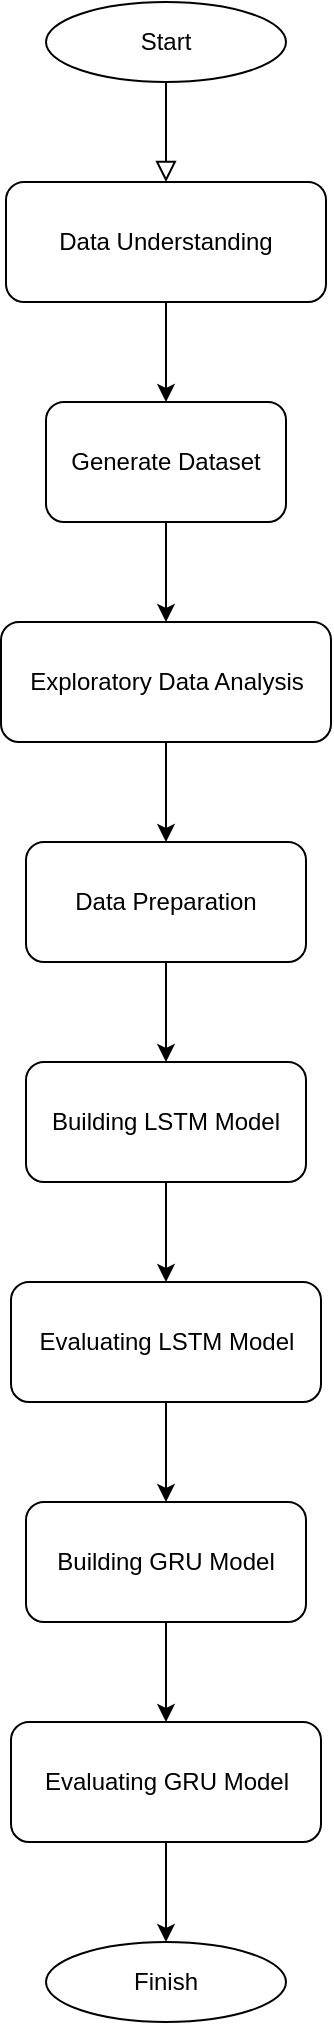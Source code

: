 <mxfile version="24.4.4" type="device">
  <diagram id="C5RBs43oDa-KdzZeNtuy" name="Page-1">
    <mxGraphModel dx="617" dy="776" grid="1" gridSize="10" guides="1" tooltips="1" connect="1" arrows="1" fold="1" page="1" pageScale="1" pageWidth="827" pageHeight="1169" math="0" shadow="0">
      <root>
        <mxCell id="WIyWlLk6GJQsqaUBKTNV-0" />
        <mxCell id="WIyWlLk6GJQsqaUBKTNV-1" parent="WIyWlLk6GJQsqaUBKTNV-0" />
        <mxCell id="WIyWlLk6GJQsqaUBKTNV-2" value="" style="rounded=0;html=1;jettySize=auto;orthogonalLoop=1;fontSize=11;endArrow=block;endFill=0;endSize=8;strokeWidth=1;shadow=0;labelBackgroundColor=none;edgeStyle=orthogonalEdgeStyle;exitX=0.5;exitY=1;exitDx=0;exitDy=0;entryX=0.5;entryY=0;entryDx=0;entryDy=0;" parent="WIyWlLk6GJQsqaUBKTNV-1" source="kcQ00IGPuy7ODpObayQN-0" target="kcQ00IGPuy7ODpObayQN-2" edge="1">
          <mxGeometry relative="1" as="geometry">
            <mxPoint x="220" y="120" as="sourcePoint" />
            <mxPoint x="220" y="170" as="targetPoint" />
          </mxGeometry>
        </mxCell>
        <mxCell id="kcQ00IGPuy7ODpObayQN-0" value="Start" style="ellipse;whiteSpace=wrap;html=1;" parent="WIyWlLk6GJQsqaUBKTNV-1" vertex="1">
          <mxGeometry x="160" y="80" width="120" height="40" as="geometry" />
        </mxCell>
        <mxCell id="kcQ00IGPuy7ODpObayQN-1" value="Finish" style="ellipse;whiteSpace=wrap;html=1;" parent="WIyWlLk6GJQsqaUBKTNV-1" vertex="1">
          <mxGeometry x="160" y="1050" width="120" height="40" as="geometry" />
        </mxCell>
        <mxCell id="kcQ00IGPuy7ODpObayQN-5" style="edgeStyle=orthogonalEdgeStyle;rounded=0;orthogonalLoop=1;jettySize=auto;html=1;exitX=0.5;exitY=1;exitDx=0;exitDy=0;" parent="WIyWlLk6GJQsqaUBKTNV-1" source="kcQ00IGPuy7ODpObayQN-2" target="kcQ00IGPuy7ODpObayQN-4" edge="1">
          <mxGeometry relative="1" as="geometry" />
        </mxCell>
        <mxCell id="kcQ00IGPuy7ODpObayQN-2" value="Data Understanding" style="rounded=1;whiteSpace=wrap;html=1;" parent="WIyWlLk6GJQsqaUBKTNV-1" vertex="1">
          <mxGeometry x="140" y="170" width="160" height="60" as="geometry" />
        </mxCell>
        <mxCell id="kcQ00IGPuy7ODpObayQN-10" style="edgeStyle=orthogonalEdgeStyle;rounded=0;orthogonalLoop=1;jettySize=auto;html=1;exitX=0.5;exitY=1;exitDx=0;exitDy=0;entryX=0.5;entryY=0;entryDx=0;entryDy=0;" parent="WIyWlLk6GJQsqaUBKTNV-1" source="kcQ00IGPuy7ODpObayQN-4" target="kcQ00IGPuy7ODpObayQN-6" edge="1">
          <mxGeometry relative="1" as="geometry" />
        </mxCell>
        <mxCell id="kcQ00IGPuy7ODpObayQN-4" value="Generate Dataset" style="rounded=1;whiteSpace=wrap;html=1;" parent="WIyWlLk6GJQsqaUBKTNV-1" vertex="1">
          <mxGeometry x="160" y="280" width="120" height="60" as="geometry" />
        </mxCell>
        <mxCell id="kcQ00IGPuy7ODpObayQN-11" style="edgeStyle=orthogonalEdgeStyle;rounded=0;orthogonalLoop=1;jettySize=auto;html=1;exitX=0.5;exitY=1;exitDx=0;exitDy=0;entryX=0.5;entryY=0;entryDx=0;entryDy=0;" parent="WIyWlLk6GJQsqaUBKTNV-1" source="kcQ00IGPuy7ODpObayQN-6" target="kcQ00IGPuy7ODpObayQN-7" edge="1">
          <mxGeometry relative="1" as="geometry" />
        </mxCell>
        <mxCell id="kcQ00IGPuy7ODpObayQN-6" value="Exploratory Data Analysis" style="rounded=1;whiteSpace=wrap;html=1;" parent="WIyWlLk6GJQsqaUBKTNV-1" vertex="1">
          <mxGeometry x="137.5" y="390" width="165" height="60" as="geometry" />
        </mxCell>
        <mxCell id="kcQ00IGPuy7ODpObayQN-12" style="edgeStyle=orthogonalEdgeStyle;rounded=0;orthogonalLoop=1;jettySize=auto;html=1;exitX=0.5;exitY=1;exitDx=0;exitDy=0;entryX=0.5;entryY=0;entryDx=0;entryDy=0;" parent="WIyWlLk6GJQsqaUBKTNV-1" source="kcQ00IGPuy7ODpObayQN-7" target="kcQ00IGPuy7ODpObayQN-8" edge="1">
          <mxGeometry relative="1" as="geometry" />
        </mxCell>
        <mxCell id="kcQ00IGPuy7ODpObayQN-7" value="Data Preparation" style="rounded=1;whiteSpace=wrap;html=1;" parent="WIyWlLk6GJQsqaUBKTNV-1" vertex="1">
          <mxGeometry x="150" y="500" width="140" height="60" as="geometry" />
        </mxCell>
        <mxCell id="kcQ00IGPuy7ODpObayQN-13" style="edgeStyle=orthogonalEdgeStyle;rounded=0;orthogonalLoop=1;jettySize=auto;html=1;exitX=0.5;exitY=1;exitDx=0;exitDy=0;entryX=0.5;entryY=0;entryDx=0;entryDy=0;" parent="WIyWlLk6GJQsqaUBKTNV-1" source="kcQ00IGPuy7ODpObayQN-8" target="kcQ00IGPuy7ODpObayQN-9" edge="1">
          <mxGeometry relative="1" as="geometry" />
        </mxCell>
        <mxCell id="kcQ00IGPuy7ODpObayQN-8" value="Building LSTM Model" style="rounded=1;whiteSpace=wrap;html=1;" parent="WIyWlLk6GJQsqaUBKTNV-1" vertex="1">
          <mxGeometry x="150" y="610" width="140" height="60" as="geometry" />
        </mxCell>
        <mxCell id="qycKZ6-PnCsijCwWd5Ya-3" style="edgeStyle=orthogonalEdgeStyle;rounded=0;orthogonalLoop=1;jettySize=auto;html=1;exitX=0.5;exitY=1;exitDx=0;exitDy=0;entryX=0.5;entryY=0;entryDx=0;entryDy=0;" edge="1" parent="WIyWlLk6GJQsqaUBKTNV-1" source="kcQ00IGPuy7ODpObayQN-9" target="qycKZ6-PnCsijCwWd5Ya-1">
          <mxGeometry relative="1" as="geometry" />
        </mxCell>
        <mxCell id="kcQ00IGPuy7ODpObayQN-9" value="Evaluating LSTM Model" style="rounded=1;whiteSpace=wrap;html=1;" parent="WIyWlLk6GJQsqaUBKTNV-1" vertex="1">
          <mxGeometry x="142.5" y="720" width="155" height="60" as="geometry" />
        </mxCell>
        <mxCell id="qycKZ6-PnCsijCwWd5Ya-0" style="edgeStyle=orthogonalEdgeStyle;rounded=0;orthogonalLoop=1;jettySize=auto;html=1;exitX=0.5;exitY=1;exitDx=0;exitDy=0;entryX=0.5;entryY=0;entryDx=0;entryDy=0;" edge="1" parent="WIyWlLk6GJQsqaUBKTNV-1" source="qycKZ6-PnCsijCwWd5Ya-1" target="qycKZ6-PnCsijCwWd5Ya-2">
          <mxGeometry relative="1" as="geometry" />
        </mxCell>
        <mxCell id="qycKZ6-PnCsijCwWd5Ya-1" value="Building GRU Model" style="rounded=1;whiteSpace=wrap;html=1;" vertex="1" parent="WIyWlLk6GJQsqaUBKTNV-1">
          <mxGeometry x="150" y="830" width="140" height="60" as="geometry" />
        </mxCell>
        <mxCell id="qycKZ6-PnCsijCwWd5Ya-4" style="edgeStyle=orthogonalEdgeStyle;rounded=0;orthogonalLoop=1;jettySize=auto;html=1;exitX=0.5;exitY=1;exitDx=0;exitDy=0;entryX=0.5;entryY=0;entryDx=0;entryDy=0;" edge="1" parent="WIyWlLk6GJQsqaUBKTNV-1" source="qycKZ6-PnCsijCwWd5Ya-2" target="kcQ00IGPuy7ODpObayQN-1">
          <mxGeometry relative="1" as="geometry" />
        </mxCell>
        <mxCell id="qycKZ6-PnCsijCwWd5Ya-2" value="Evaluating GRU Model" style="rounded=1;whiteSpace=wrap;html=1;" vertex="1" parent="WIyWlLk6GJQsqaUBKTNV-1">
          <mxGeometry x="142.5" y="940" width="155" height="60" as="geometry" />
        </mxCell>
      </root>
    </mxGraphModel>
  </diagram>
</mxfile>
